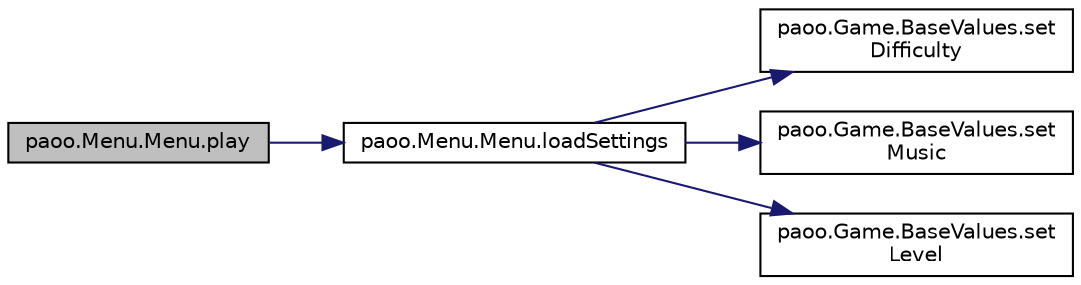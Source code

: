 digraph "paoo.Menu.Menu.play"
{
 // LATEX_PDF_SIZE
  edge [fontname="Helvetica",fontsize="10",labelfontname="Helvetica",labelfontsize="10"];
  node [fontname="Helvetica",fontsize="10",shape=record];
  rankdir="LR";
  Node64 [label="paoo.Menu.Menu.play",height=0.2,width=0.4,color="black", fillcolor="grey75", style="filled", fontcolor="black",tooltip=" "];
  Node64 -> Node65 [color="midnightblue",fontsize="10",style="solid",fontname="Helvetica"];
  Node65 [label="paoo.Menu.Menu.loadSettings",height=0.2,width=0.4,color="black", fillcolor="white", style="filled",URL="$classpaoo_1_1_menu_1_1_menu.html#ad21722ef009d8e17b0f6c93852a5d100",tooltip=" "];
  Node65 -> Node66 [color="midnightblue",fontsize="10",style="solid",fontname="Helvetica"];
  Node66 [label="paoo.Game.BaseValues.set\lDifficulty",height=0.2,width=0.4,color="black", fillcolor="white", style="filled",URL="$classpaoo_1_1_game_1_1_base_values.html#a38e3eef7dd9da249d9f444ca78b2c864",tooltip=" "];
  Node65 -> Node67 [color="midnightblue",fontsize="10",style="solid",fontname="Helvetica"];
  Node67 [label="paoo.Game.BaseValues.set\lMusic",height=0.2,width=0.4,color="black", fillcolor="white", style="filled",URL="$classpaoo_1_1_game_1_1_base_values.html#a99f6a5f192eadd6fb3ae55e63bc5d24e",tooltip=" "];
  Node65 -> Node68 [color="midnightblue",fontsize="10",style="solid",fontname="Helvetica"];
  Node68 [label="paoo.Game.BaseValues.set\lLevel",height=0.2,width=0.4,color="black", fillcolor="white", style="filled",URL="$classpaoo_1_1_game_1_1_base_values.html#abc4edc9cb65266af9d297b35b4f8ecfa",tooltip=" "];
}
